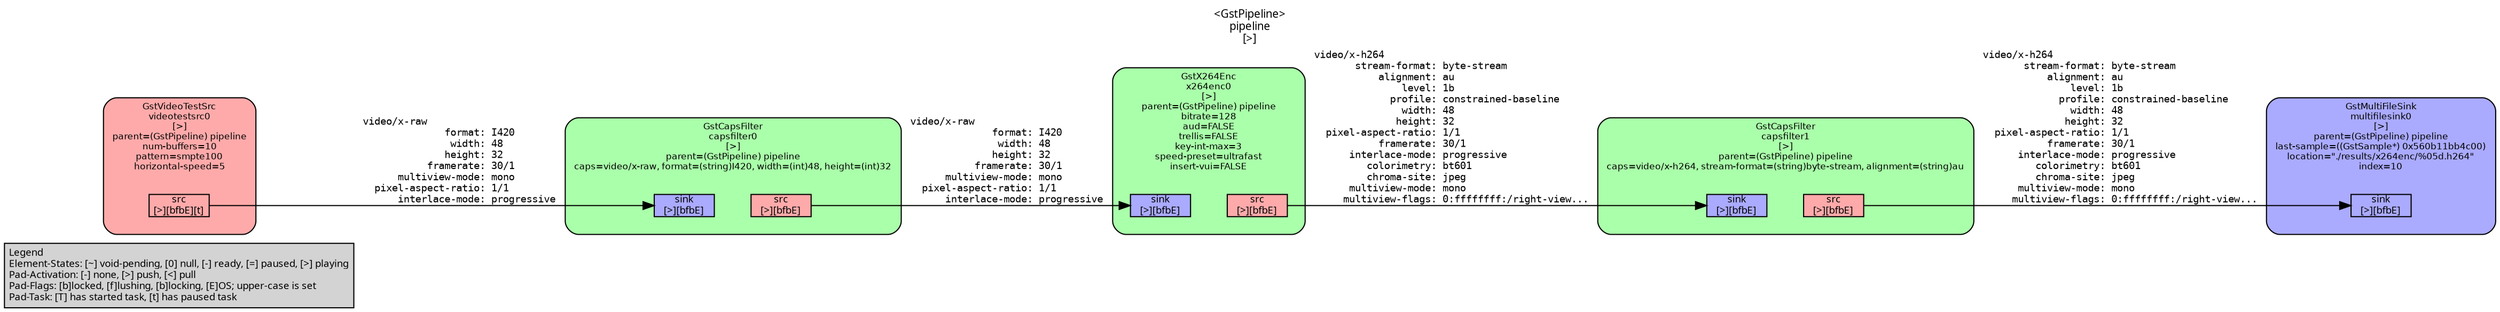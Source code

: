 digraph pipeline {
  rankdir=LR;
  fontname="sans";
  fontsize="10";
  labelloc=t;
  nodesep=.1;
  ranksep=.2;
  label="<GstPipeline>\npipeline\n[>]";
  node [style="filled,rounded", shape=box, fontsize="9", fontname="sans", margin="0.0,0.0"];
  edge [labelfontsize="6", fontsize="9", fontname="monospace"];
  
  legend [
    pos="0,0!",
    margin="0.05,0.05",
    style="filled",
    label="Legend\lElement-States: [~] void-pending, [0] null, [-] ready, [=] paused, [>] playing\lPad-Activation: [-] none, [>] push, [<] pull\lPad-Flags: [b]locked, [f]lushing, [b]locking, [E]OS; upper-case is set\lPad-Task: [T] has started task, [t] has paused task\l",
  ];
  subgraph cluster_capsfilter1_0x560b11bd85a0 {
    fontname="Bitstream Vera Sans";
    fontsize="8";
    style="filled,rounded";
    color=black;
    label="GstCapsFilter\ncapsfilter1\n[>]\nparent=(GstPipeline) pipeline\ncaps=video/x-h264, stream-format=(string)byte-stream, alignment=(string)au";
    subgraph cluster_capsfilter1_0x560b11bd85a0_sink {
      label="";
      style="invis";
      capsfilter1_0x560b11bd85a0_sink_0x560b11bc6fc0 [color=black, fillcolor="#aaaaff", label="sink\n[>][bfbE]", height="0.2", style="filled,solid"];
    }

    subgraph cluster_capsfilter1_0x560b11bd85a0_src {
      label="";
      style="invis";
      capsfilter1_0x560b11bd85a0_src_0x560b11bc7210 [color=black, fillcolor="#ffaaaa", label="src\n[>][bfbE]", height="0.2", style="filled,solid"];
    }

    capsfilter1_0x560b11bd85a0_sink_0x560b11bc6fc0 -> capsfilter1_0x560b11bd85a0_src_0x560b11bc7210 [style="invis"];
    fillcolor="#aaffaa";
  }

  capsfilter1_0x560b11bd85a0_src_0x560b11bc7210 -> multifilesink0_0x560b11bd31f0_sink_0x560b11bc68d0 [label="video/x-h264\l       stream-format: byte-stream\l           alignment: au\l               level: 1b\l             profile: constrained-baseline\l               width: 48\l              height: 32\l  pixel-aspect-ratio: 1/1\l           framerate: 30/1\l      interlace-mode: progressive\l         colorimetry: bt601\l         chroma-site: jpeg\l      multiview-mode: mono\l     multiview-flags: 0:ffffffff:/right-view...\l"]
  subgraph cluster_capsfilter0_0x560b11bd8260 {
    fontname="Bitstream Vera Sans";
    fontsize="8";
    style="filled,rounded";
    color=black;
    label="GstCapsFilter\ncapsfilter0\n[>]\nparent=(GstPipeline) pipeline\ncaps=video/x-raw, format=(string)I420, width=(int)48, height=(int)32";
    subgraph cluster_capsfilter0_0x560b11bd8260_sink {
      label="";
      style="invis";
      capsfilter0_0x560b11bd8260_sink_0x560b11bc6b20 [color=black, fillcolor="#aaaaff", label="sink\n[>][bfbE]", height="0.2", style="filled,solid"];
    }

    subgraph cluster_capsfilter0_0x560b11bd8260_src {
      label="";
      style="invis";
      capsfilter0_0x560b11bd8260_src_0x560b11bc6d70 [color=black, fillcolor="#ffaaaa", label="src\n[>][bfbE]", height="0.2", style="filled,solid"];
    }

    capsfilter0_0x560b11bd8260_sink_0x560b11bc6b20 -> capsfilter0_0x560b11bd8260_src_0x560b11bc6d70 [style="invis"];
    fillcolor="#aaffaa";
  }

  capsfilter0_0x560b11bd8260_src_0x560b11bc6d70 -> x264enc0_0x560b11bccd70_sink_0x560b11bc6430 [label="video/x-raw\l              format: I420\l               width: 48\l              height: 32\l           framerate: 30/1\l      multiview-mode: mono\l  pixel-aspect-ratio: 1/1\l      interlace-mode: progressive\l"]
  subgraph cluster_multifilesink0_0x560b11bd31f0 {
    fontname="Bitstream Vera Sans";
    fontsize="8";
    style="filled,rounded";
    color=black;
    label="GstMultiFileSink\nmultifilesink0\n[>]\nparent=(GstPipeline) pipeline\nlast-sample=((GstSample*) 0x560b11bb4c00)\nlocation=\"./results/x264enc/%05d.h264\"\nindex=10";
    subgraph cluster_multifilesink0_0x560b11bd31f0_sink {
      label="";
      style="invis";
      multifilesink0_0x560b11bd31f0_sink_0x560b11bc68d0 [color=black, fillcolor="#aaaaff", label="sink\n[>][bfbE]", height="0.2", style="filled,solid"];
    }

    fillcolor="#aaaaff";
  }

  subgraph cluster_x264enc0_0x560b11bccd70 {
    fontname="Bitstream Vera Sans";
    fontsize="8";
    style="filled,rounded";
    color=black;
    label="GstX264Enc\nx264enc0\n[>]\nparent=(GstPipeline) pipeline\nbitrate=128\naud=FALSE\ntrellis=FALSE\nkey-int-max=3\nspeed-preset=ultrafast\ninsert-vui=FALSE";
    subgraph cluster_x264enc0_0x560b11bccd70_sink {
      label="";
      style="invis";
      x264enc0_0x560b11bccd70_sink_0x560b11bc6430 [color=black, fillcolor="#aaaaff", label="sink\n[>][bfbE]", height="0.2", style="filled,solid"];
    }

    subgraph cluster_x264enc0_0x560b11bccd70_src {
      label="";
      style="invis";
      x264enc0_0x560b11bccd70_src_0x560b11bc6680 [color=black, fillcolor="#ffaaaa", label="src\n[>][bfbE]", height="0.2", style="filled,solid"];
    }

    x264enc0_0x560b11bccd70_sink_0x560b11bc6430 -> x264enc0_0x560b11bccd70_src_0x560b11bc6680 [style="invis"];
    fillcolor="#aaffaa";
  }

  x264enc0_0x560b11bccd70_src_0x560b11bc6680 -> capsfilter1_0x560b11bd85a0_sink_0x560b11bc6fc0 [label="video/x-h264\l       stream-format: byte-stream\l           alignment: au\l               level: 1b\l             profile: constrained-baseline\l               width: 48\l              height: 32\l  pixel-aspect-ratio: 1/1\l           framerate: 30/1\l      interlace-mode: progressive\l         colorimetry: bt601\l         chroma-site: jpeg\l      multiview-mode: mono\l     multiview-flags: 0:ffffffff:/right-view...\l"]
  subgraph cluster_videotestsrc0_0x560b11bc3db0 {
    fontname="Bitstream Vera Sans";
    fontsize="8";
    style="filled,rounded";
    color=black;
    label="GstVideoTestSrc\nvideotestsrc0\n[>]\nparent=(GstPipeline) pipeline\nnum-buffers=10\npattern=smpte100\nhorizontal-speed=5";
    subgraph cluster_videotestsrc0_0x560b11bc3db0_src {
      label="";
      style="invis";
      videotestsrc0_0x560b11bc3db0_src_0x560b11bc61e0 [color=black, fillcolor="#ffaaaa", label="src\n[>][bfbE][t]", height="0.2", style="filled,solid"];
    }

    fillcolor="#ffaaaa";
  }

  videotestsrc0_0x560b11bc3db0_src_0x560b11bc61e0 -> capsfilter0_0x560b11bd8260_sink_0x560b11bc6b20 [label="video/x-raw\l              format: I420\l               width: 48\l              height: 32\l           framerate: 30/1\l      multiview-mode: mono\l  pixel-aspect-ratio: 1/1\l      interlace-mode: progressive\l"]
}
